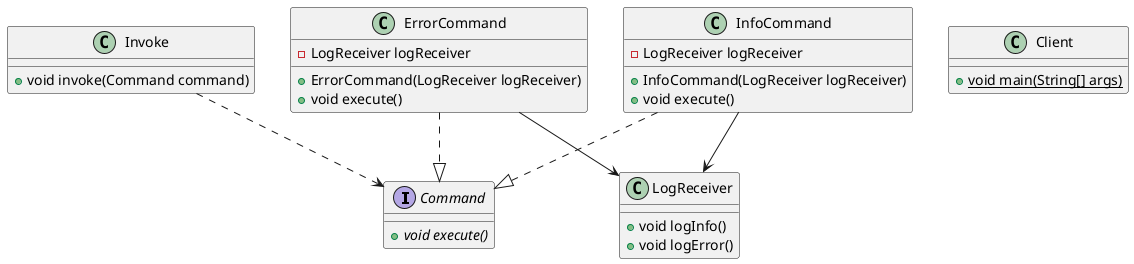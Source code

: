 @startuml
interface Command{
  + {abstract} void execute()
}

class InfoCommand{
  - LogReceiver logReceiver
  + InfoCommand(LogReceiver logReceiver)
  + void execute()
}

class ErrorCommand{
  - LogReceiver logReceiver
  + ErrorCommand(LogReceiver logReceiver)
  + void execute()
}

class Invoke{
  + void invoke(Command command)
}

class LogReceiver{
  + void logInfo()
  + void logError()
}

class Client{
    +{static}void main(String[] args)
}
Invoke..> Command
InfoCommand..|> Command
ErrorCommand..|>Command
InfoCommand-->LogReceiver
ErrorCommand-->LogReceiver
@enduml